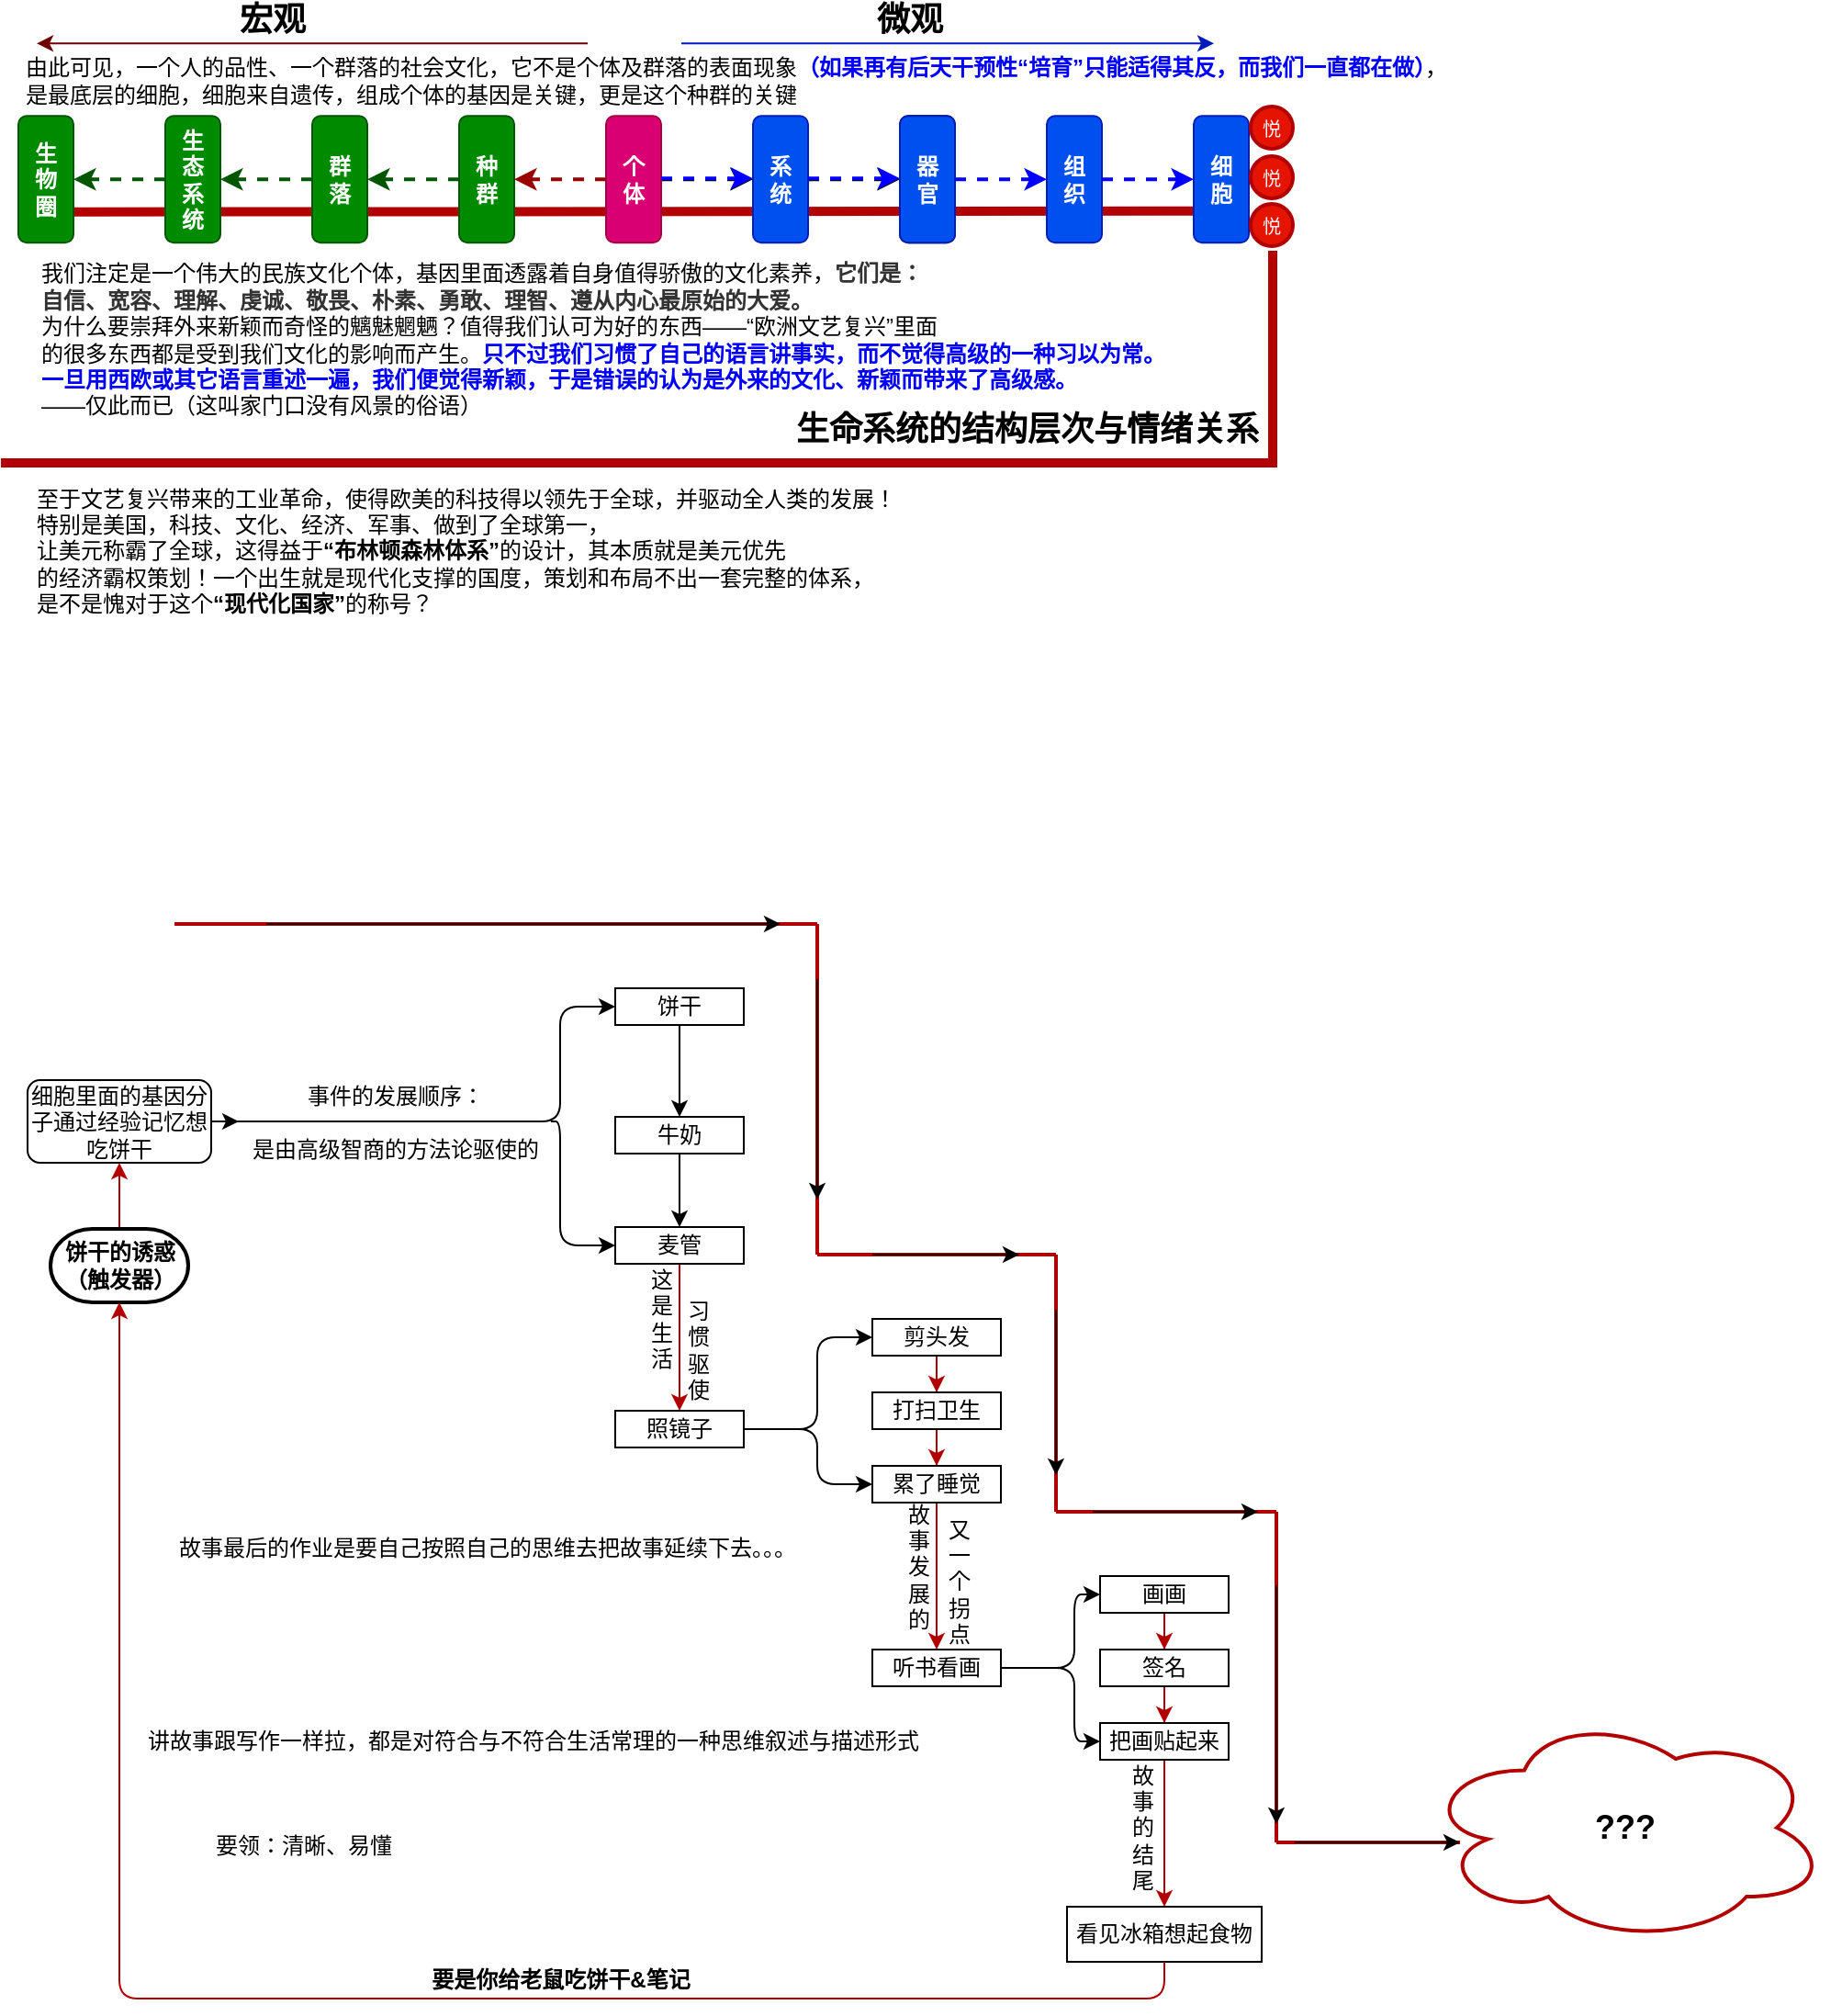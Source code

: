 <mxfile version="21.7.5" type="github">
  <diagram id="CZGxiTV1HHT-Hle2AOIO" name="Page-1">
    <mxGraphModel dx="1434" dy="1919" grid="0" gridSize="10" guides="1" tooltips="1" connect="1" arrows="1" fold="1" page="1" pageScale="1" pageWidth="827" pageHeight="1169" math="0" shadow="0">
      <root>
        <mxCell id="0" />
        <mxCell id="1" parent="0" />
        <mxCell id="zMtAbFJLzHjJMqz4dgE3-95" value="&lt;b&gt;&lt;font style=&quot;font-size: 18px&quot;&gt;???&lt;/font&gt;&lt;/b&gt;" style="ellipse;shape=cloud;whiteSpace=wrap;html=1;strokeColor=#B20000;strokeWidth=2;" parent="1" vertex="1">
          <mxGeometry x="800" y="429.5" width="220" height="125" as="geometry" />
        </mxCell>
        <mxCell id="tRS6Hl0KniXjDHovvrDN-4" value="" style="edgeStyle=orthogonalEdgeStyle;rounded=0;orthogonalLoop=1;jettySize=auto;html=1;" parent="1" source="tRS6Hl0KniXjDHovvrDN-2" target="tRS6Hl0KniXjDHovvrDN-3" edge="1">
          <mxGeometry relative="1" as="geometry" />
        </mxCell>
        <mxCell id="tRS6Hl0KniXjDHovvrDN-2" value="饼干" style="rounded=0;whiteSpace=wrap;html=1;" parent="1" vertex="1">
          <mxGeometry x="360" y="35" width="70" height="20" as="geometry" />
        </mxCell>
        <mxCell id="tRS6Hl0KniXjDHovvrDN-6" value="" style="edgeStyle=orthogonalEdgeStyle;rounded=0;orthogonalLoop=1;jettySize=auto;html=1;" parent="1" source="tRS6Hl0KniXjDHovvrDN-3" target="tRS6Hl0KniXjDHovvrDN-5" edge="1">
          <mxGeometry relative="1" as="geometry" />
        </mxCell>
        <mxCell id="tRS6Hl0KniXjDHovvrDN-3" value="牛奶" style="rounded=0;whiteSpace=wrap;html=1;" parent="1" vertex="1">
          <mxGeometry x="360" y="105" width="70" height="20" as="geometry" />
        </mxCell>
        <mxCell id="zMtAbFJLzHjJMqz4dgE3-47" value="" style="edgeStyle=orthogonalEdgeStyle;rounded=0;orthogonalLoop=1;jettySize=auto;html=1;strokeColor=#B20000;strokeWidth=1;" parent="1" source="tRS6Hl0KniXjDHovvrDN-5" target="zMtAbFJLzHjJMqz4dgE3-46" edge="1">
          <mxGeometry relative="1" as="geometry" />
        </mxCell>
        <mxCell id="tRS6Hl0KniXjDHovvrDN-5" value="麦管" style="rounded=0;whiteSpace=wrap;html=1;" parent="1" vertex="1">
          <mxGeometry x="360" y="165" width="70" height="20" as="geometry" />
        </mxCell>
        <mxCell id="zMtAbFJLzHjJMqz4dgE3-46" value="照镜子" style="rounded=0;whiteSpace=wrap;html=1;" parent="1" vertex="1">
          <mxGeometry x="360" y="265" width="70" height="20" as="geometry" />
        </mxCell>
        <mxCell id="tRS6Hl0KniXjDHovvrDN-10" value="" style="edgeStyle=elbowEdgeStyle;elbow=horizontal;endArrow=classic;html=1;entryX=0;entryY=0.5;entryDx=0;entryDy=0;exitX=1;exitY=0.5;exitDx=0;exitDy=0;" parent="1" source="zMtAbFJLzHjJMqz4dgE3-3" target="tRS6Hl0KniXjDHovvrDN-2" edge="1">
          <mxGeometry width="50" height="50" relative="1" as="geometry">
            <mxPoint x="220" y="115" as="sourcePoint" />
            <mxPoint x="210" y="215" as="targetPoint" />
            <Array as="points">
              <mxPoint x="330" y="85" />
            </Array>
          </mxGeometry>
        </mxCell>
        <mxCell id="tRS6Hl0KniXjDHovvrDN-11" value="" style="edgeStyle=elbowEdgeStyle;elbow=horizontal;endArrow=classic;html=1;entryX=0;entryY=0.5;entryDx=0;entryDy=0;exitX=1;exitY=0.5;exitDx=0;exitDy=0;" parent="1" source="zMtAbFJLzHjJMqz4dgE3-2" target="tRS6Hl0KniXjDHovvrDN-5" edge="1">
          <mxGeometry width="50" height="50" relative="1" as="geometry">
            <mxPoint x="220" y="115" as="sourcePoint" />
            <mxPoint x="370" y="55" as="targetPoint" />
            <Array as="points">
              <mxPoint x="330" y="145" />
            </Array>
          </mxGeometry>
        </mxCell>
        <mxCell id="zMtAbFJLzHjJMqz4dgE3-1" value="&lt;b&gt;要是你给老鼠吃饼干&amp;amp;笔记&lt;/b&gt;" style="text;html=1;align=center;verticalAlign=middle;resizable=0;points=[];autosize=1;" parent="1" vertex="1">
          <mxGeometry x="250" y="565" width="160" height="20" as="geometry" />
        </mxCell>
        <mxCell id="zMtAbFJLzHjJMqz4dgE3-3" value="细胞里面的基因分子通过经验记忆想吃饼干" style="rounded=1;whiteSpace=wrap;html=1;" parent="1" vertex="1">
          <mxGeometry x="40" y="85" width="100" height="45" as="geometry" />
        </mxCell>
        <mxCell id="zMtAbFJLzHjJMqz4dgE3-44" value="" style="edgeStyle=orthogonalEdgeStyle;rounded=0;orthogonalLoop=1;jettySize=auto;html=1;strokeColor=#B20000;strokeWidth=1;entryX=0.5;entryY=1;entryDx=0;entryDy=0;" parent="1" source="zMtAbFJLzHjJMqz4dgE3-4" target="zMtAbFJLzHjJMqz4dgE3-3" edge="1">
          <mxGeometry relative="1" as="geometry">
            <mxPoint x="75" y="85" as="targetPoint" />
          </mxGeometry>
        </mxCell>
        <mxCell id="zMtAbFJLzHjJMqz4dgE3-4" value="&lt;b&gt;饼干的诱惑&lt;br&gt;（触发器）&lt;/b&gt;" style="strokeWidth=2;html=1;shape=mxgraph.flowchart.terminator;whiteSpace=wrap;" parent="1" vertex="1">
          <mxGeometry x="52.5" y="166" width="75" height="40" as="geometry" />
        </mxCell>
        <mxCell id="zMtAbFJLzHjJMqz4dgE3-41" value="" style="group" parent="1" vertex="1" connectable="0">
          <mxGeometry x="35" y="-502" width="806" height="251" as="geometry" />
        </mxCell>
        <mxCell id="zMtAbFJLzHjJMqz4dgE3-36" value="" style="group" parent="zMtAbFJLzHjJMqz4dgE3-41" vertex="1" connectable="0">
          <mxGeometry width="806" height="251" as="geometry" />
        </mxCell>
        <mxCell id="zMtAbFJLzHjJMqz4dgE3-28" value="" style="endArrow=none;html=1;strokeColor=#B20000;strokeWidth=5;entryX=0;entryY=0.75;entryDx=0;entryDy=0;fillColor=#e51400;" parent="zMtAbFJLzHjJMqz4dgE3-36" target="zMtAbFJLzHjJMqz4dgE3-17" edge="1">
          <mxGeometry width="50" height="50" relative="1" as="geometry">
            <mxPoint x="30" y="114.366" as="sourcePoint" />
            <mxPoint x="150" y="111.408" as="targetPoint" />
          </mxGeometry>
        </mxCell>
        <mxCell id="zMtAbFJLzHjJMqz4dgE3-9" value="生&lt;br&gt;物&lt;br&gt;圈" style="rounded=1;whiteSpace=wrap;html=1;fontStyle=1;fillColor=#008a00;strokeColor=#005700;fontColor=#ffffff;" parent="zMtAbFJLzHjJMqz4dgE3-36" vertex="1">
          <mxGeometry y="62.113" width="30" height="69.014" as="geometry" />
        </mxCell>
        <mxCell id="zMtAbFJLzHjJMqz4dgE3-25" value="" style="edgeStyle=orthogonalEdgeStyle;rounded=0;orthogonalLoop=1;jettySize=auto;html=1;dashed=1;strokeWidth=2;strokeColor=#005700;fillColor=#008a00;" parent="zMtAbFJLzHjJMqz4dgE3-36" source="zMtAbFJLzHjJMqz4dgE3-10" target="zMtAbFJLzHjJMqz4dgE3-9" edge="1">
          <mxGeometry relative="1" as="geometry" />
        </mxCell>
        <mxCell id="zMtAbFJLzHjJMqz4dgE3-10" value="生&lt;br&gt;态&lt;br&gt;系&lt;br&gt;统" style="rounded=1;whiteSpace=wrap;html=1;fontStyle=1;fillColor=#008a00;strokeColor=#005700;fontColor=#ffffff;" parent="zMtAbFJLzHjJMqz4dgE3-36" vertex="1">
          <mxGeometry x="80" y="62.113" width="30" height="69.014" as="geometry" />
        </mxCell>
        <mxCell id="zMtAbFJLzHjJMqz4dgE3-24" value="" style="edgeStyle=orthogonalEdgeStyle;rounded=0;orthogonalLoop=1;jettySize=auto;html=1;dashed=1;strokeWidth=2;strokeColor=#005700;fillColor=#008a00;" parent="zMtAbFJLzHjJMqz4dgE3-36" source="zMtAbFJLzHjJMqz4dgE3-11" target="zMtAbFJLzHjJMqz4dgE3-10" edge="1">
          <mxGeometry relative="1" as="geometry" />
        </mxCell>
        <mxCell id="zMtAbFJLzHjJMqz4dgE3-11" value="群&lt;br&gt;落" style="rounded=1;whiteSpace=wrap;html=1;fontStyle=1;fillColor=#008a00;strokeColor=#005700;fontColor=#ffffff;" parent="zMtAbFJLzHjJMqz4dgE3-36" vertex="1">
          <mxGeometry x="160" y="62.113" width="30" height="69.014" as="geometry" />
        </mxCell>
        <mxCell id="zMtAbFJLzHjJMqz4dgE3-12" value="器&lt;br&gt;官" style="rounded=1;whiteSpace=wrap;html=1;fontStyle=1" parent="zMtAbFJLzHjJMqz4dgE3-36" vertex="1">
          <mxGeometry x="480" y="62.113" width="30" height="69.014" as="geometry" />
        </mxCell>
        <mxCell id="zMtAbFJLzHjJMqz4dgE3-19" value="" style="edgeStyle=orthogonalEdgeStyle;rounded=0;orthogonalLoop=1;jettySize=auto;html=1;strokeWidth=2;dashed=1;" parent="zMtAbFJLzHjJMqz4dgE3-36" source="zMtAbFJLzHjJMqz4dgE3-13" target="zMtAbFJLzHjJMqz4dgE3-12" edge="1">
          <mxGeometry relative="1" as="geometry" />
        </mxCell>
        <mxCell id="zMtAbFJLzHjJMqz4dgE3-13" value="系&lt;br&gt;统" style="rounded=1;whiteSpace=wrap;html=1;fontStyle=1;fillColor=#0050ef;strokeColor=#001DBC;fontColor=#ffffff;" parent="zMtAbFJLzHjJMqz4dgE3-36" vertex="1">
          <mxGeometry x="400" y="62.113" width="30" height="69.014" as="geometry" />
        </mxCell>
        <mxCell id="zMtAbFJLzHjJMqz4dgE3-18" value="" style="edgeStyle=orthogonalEdgeStyle;rounded=0;orthogonalLoop=1;jettySize=auto;html=1;strokeWidth=2;dashed=1;" parent="zMtAbFJLzHjJMqz4dgE3-36" source="zMtAbFJLzHjJMqz4dgE3-14" target="zMtAbFJLzHjJMqz4dgE3-13" edge="1">
          <mxGeometry relative="1" as="geometry" />
        </mxCell>
        <mxCell id="zMtAbFJLzHjJMqz4dgE3-14" value="个&lt;br&gt;体" style="rounded=1;whiteSpace=wrap;html=1;fontStyle=1;fillColor=#d80073;strokeColor=#A50040;fontColor=#ffffff;" parent="zMtAbFJLzHjJMqz4dgE3-36" vertex="1">
          <mxGeometry x="320" y="62.113" width="30" height="69.014" as="geometry" />
        </mxCell>
        <mxCell id="zMtAbFJLzHjJMqz4dgE3-23" value="" style="edgeStyle=orthogonalEdgeStyle;rounded=0;orthogonalLoop=1;jettySize=auto;html=1;dashed=1;strokeWidth=2;strokeColor=#005700;fillColor=#008a00;" parent="zMtAbFJLzHjJMqz4dgE3-36" source="zMtAbFJLzHjJMqz4dgE3-15" target="zMtAbFJLzHjJMqz4dgE3-11" edge="1">
          <mxGeometry relative="1" as="geometry" />
        </mxCell>
        <mxCell id="zMtAbFJLzHjJMqz4dgE3-15" value="种&lt;br&gt;群" style="rounded=1;whiteSpace=wrap;html=1;fontStyle=1;fillColor=#008a00;strokeColor=#005700;fontColor=#ffffff;" parent="zMtAbFJLzHjJMqz4dgE3-36" vertex="1">
          <mxGeometry x="240" y="62.113" width="30" height="69.014" as="geometry" />
        </mxCell>
        <mxCell id="zMtAbFJLzHjJMqz4dgE3-22" value="" style="edgeStyle=orthogonalEdgeStyle;rounded=0;orthogonalLoop=1;jettySize=auto;html=1;dashed=1;strokeWidth=2;strokeColor=#990000;" parent="zMtAbFJLzHjJMqz4dgE3-36" source="zMtAbFJLzHjJMqz4dgE3-14" target="zMtAbFJLzHjJMqz4dgE3-15" edge="1">
          <mxGeometry relative="1" as="geometry" />
        </mxCell>
        <mxCell id="zMtAbFJLzHjJMqz4dgE3-16" value="组&lt;br&gt;织" style="rounded=1;whiteSpace=wrap;html=1;fontStyle=1;fillColor=#0050ef;strokeColor=#001DBC;fontColor=#ffffff;" parent="zMtAbFJLzHjJMqz4dgE3-36" vertex="1">
          <mxGeometry x="560" y="62.113" width="30" height="69.014" as="geometry" />
        </mxCell>
        <mxCell id="zMtAbFJLzHjJMqz4dgE3-20" value="" style="edgeStyle=orthogonalEdgeStyle;rounded=0;orthogonalLoop=1;jettySize=auto;html=1;strokeWidth=2;dashed=1;strokeColor=#0000FF;" parent="zMtAbFJLzHjJMqz4dgE3-36" source="zMtAbFJLzHjJMqz4dgE3-12" target="zMtAbFJLzHjJMqz4dgE3-16" edge="1">
          <mxGeometry relative="1" as="geometry" />
        </mxCell>
        <mxCell id="zMtAbFJLzHjJMqz4dgE3-17" value="细&lt;br&gt;胞" style="rounded=1;whiteSpace=wrap;html=1;fontStyle=1;fillColor=#0050ef;strokeColor=#001DBC;fontColor=#ffffff;" parent="zMtAbFJLzHjJMqz4dgE3-36" vertex="1">
          <mxGeometry x="640" y="62.113" width="30" height="69.014" as="geometry" />
        </mxCell>
        <mxCell id="zMtAbFJLzHjJMqz4dgE3-21" value="" style="edgeStyle=orthogonalEdgeStyle;rounded=0;orthogonalLoop=1;jettySize=auto;html=1;strokeWidth=2;dashed=1;strokeColor=#0000FF;" parent="zMtAbFJLzHjJMqz4dgE3-36" source="zMtAbFJLzHjJMqz4dgE3-16" target="zMtAbFJLzHjJMqz4dgE3-17" edge="1">
          <mxGeometry relative="1" as="geometry" />
        </mxCell>
        <mxCell id="zMtAbFJLzHjJMqz4dgE3-26" value="" style="edgeStyle=orthogonalEdgeStyle;rounded=0;orthogonalLoop=1;jettySize=auto;html=1;strokeWidth=2;dashed=1;strokeColor=#0000FF;" parent="zMtAbFJLzHjJMqz4dgE3-36" edge="1">
          <mxGeometry relative="1" as="geometry">
            <mxPoint x="430" y="96.127" as="sourcePoint" />
            <mxPoint x="480" y="96.127" as="targetPoint" />
          </mxGeometry>
        </mxCell>
        <mxCell id="zMtAbFJLzHjJMqz4dgE3-27" value="" style="edgeStyle=orthogonalEdgeStyle;rounded=0;orthogonalLoop=1;jettySize=auto;html=1;strokeWidth=2;dashed=1;strokeColor=#0000FF;" parent="zMtAbFJLzHjJMqz4dgE3-36" edge="1">
          <mxGeometry relative="1" as="geometry">
            <mxPoint x="350" y="96.127" as="sourcePoint" />
            <mxPoint x="400" y="96.127" as="targetPoint" />
          </mxGeometry>
        </mxCell>
        <mxCell id="zMtAbFJLzHjJMqz4dgE3-29" value="器&lt;br&gt;官" style="rounded=1;whiteSpace=wrap;html=1;fontStyle=1;fillColor=#0050ef;strokeColor=#001DBC;fontColor=#ffffff;" parent="zMtAbFJLzHjJMqz4dgE3-36" vertex="1">
          <mxGeometry x="480" y="62.113" width="30" height="69.014" as="geometry" />
        </mxCell>
        <mxCell id="zMtAbFJLzHjJMqz4dgE3-30" value="" style="endArrow=classic;html=1;strokeColor=#001DBC;strokeWidth=1;fillColor=#0050ef;" parent="zMtAbFJLzHjJMqz4dgE3-36" edge="1">
          <mxGeometry width="50" height="50" relative="1" as="geometry">
            <mxPoint x="361" y="22.676" as="sourcePoint" />
            <mxPoint x="651" y="22.676" as="targetPoint" />
          </mxGeometry>
        </mxCell>
        <mxCell id="zMtAbFJLzHjJMqz4dgE3-31" value="" style="endArrow=classic;html=1;strokeColor=#6F0000;strokeWidth=1;fillColor=#a20025;" parent="zMtAbFJLzHjJMqz4dgE3-36" edge="1">
          <mxGeometry width="50" height="50" relative="1" as="geometry">
            <mxPoint x="310" y="22.676" as="sourcePoint" />
            <mxPoint x="10" y="22.676" as="targetPoint" />
          </mxGeometry>
        </mxCell>
        <mxCell id="zMtAbFJLzHjJMqz4dgE3-32" value="&lt;b&gt;&lt;font style=&quot;font-size: 18px&quot;&gt;宏观&lt;/font&gt;&lt;/b&gt;" style="text;html=1;align=center;verticalAlign=middle;resizable=0;points=[];autosize=1;" parent="zMtAbFJLzHjJMqz4dgE3-36" vertex="1">
          <mxGeometry x="113" width="50" height="20" as="geometry" />
        </mxCell>
        <mxCell id="zMtAbFJLzHjJMqz4dgE3-33" value="&lt;b&gt;&lt;font style=&quot;font-size: 18px&quot;&gt;微观&lt;/font&gt;&lt;/b&gt;" style="text;html=1;align=center;verticalAlign=middle;resizable=0;points=[];autosize=1;" parent="zMtAbFJLzHjJMqz4dgE3-36" vertex="1">
          <mxGeometry x="460" width="50" height="20" as="geometry" />
        </mxCell>
        <mxCell id="zMtAbFJLzHjJMqz4dgE3-34" value="" style="shape=partialRectangle;whiteSpace=wrap;html=1;top=0;left=0;fillColor=none;strokeColor=#B20000;strokeWidth=5;" parent="zMtAbFJLzHjJMqz4dgE3-36" vertex="1">
          <mxGeometry x="-7" y="138.03" width="690" height="112.97" as="geometry" />
        </mxCell>
        <mxCell id="zMtAbFJLzHjJMqz4dgE3-35" value="&lt;b&gt;&lt;font style=&quot;font-size: 18px&quot;&gt;生命系统的结构层次与情绪关系&lt;/font&gt;&lt;/b&gt;" style="text;html=1;align=center;verticalAlign=middle;resizable=0;points=[];autosize=1;" parent="zMtAbFJLzHjJMqz4dgE3-36" vertex="1">
          <mxGeometry x="414" y="223.0" width="270" height="20" as="geometry" />
        </mxCell>
        <mxCell id="aU6ZqE62vAwaajKzGN5h-1" value="&lt;div style=&quot;text-align: left;&quot;&gt;&lt;span style=&quot;background-color: initial;&quot;&gt;我们注定是一个伟大的民族文化个体，基因里面透露着自身值得骄傲的文化素养，&lt;b&gt;&lt;font color=&quot;#333333&quot;&gt;它们是：&lt;/font&gt;&lt;/b&gt;&lt;/span&gt;&lt;/div&gt;&lt;div style=&quot;text-align: left;&quot;&gt;&lt;span style=&quot;background-color: initial;&quot;&gt;&lt;b&gt;&lt;font color=&quot;#333333&quot;&gt;自信、宽容、理解、虔诚、敬畏、朴素、勇敢、理智、遵从内心最原始的大爱。&lt;/font&gt;&lt;/b&gt;&lt;/span&gt;&lt;/div&gt;&lt;div style=&quot;text-align: left;&quot;&gt;为什么要崇拜外来新颖而奇怪的魑魅魍魉&lt;span style=&quot;background-color: initial;&quot;&gt;？值得我们认可为好的东西——“欧洲文艺复兴”里面&lt;/span&gt;&lt;/div&gt;&lt;div style=&quot;text-align: left;&quot;&gt;&lt;span style=&quot;background-color: initial;&quot;&gt;的很多东西都是受到我们文化的影响而产生。&lt;b&gt;&lt;font color=&quot;#0000ff&quot;&gt;只不过&lt;/font&gt;&lt;/b&gt;&lt;/span&gt;&lt;span style=&quot;background-color: initial;&quot;&gt;&lt;b&gt;&lt;font color=&quot;#0000ff&quot;&gt;我们习惯了自己的语言讲事实，而不觉得高级的一种习以为常。&lt;/font&gt;&lt;/b&gt;&lt;/span&gt;&lt;/div&gt;&lt;div style=&quot;text-align: left;&quot;&gt;&lt;span style=&quot;background-color: initial;&quot;&gt;&lt;b&gt;&lt;font color=&quot;#0000ff&quot;&gt;一旦用西欧或其它语言重述一遍，我们便觉得新颖，于是错误的认为是外来的文化、新颖而带来了高级感。&lt;/font&gt;&lt;/b&gt;&lt;/span&gt;&lt;/div&gt;&lt;div style=&quot;text-align: left;&quot;&gt;&lt;span style=&quot;background-color: initial;&quot;&gt;——仅此而已（这叫家门口没有风景的俗语）&lt;/span&gt;&lt;/div&gt;" style="text;html=1;align=center;verticalAlign=middle;resizable=0;points=[];autosize=1;strokeColor=none;fillColor=none;" vertex="1" parent="zMtAbFJLzHjJMqz4dgE3-36">
          <mxGeometry x="3" y="135" width="630" height="98" as="geometry" />
        </mxCell>
        <mxCell id="zMtAbFJLzHjJMqz4dgE3-40" value="由此可见，一个人的品性、一个群落的社会文化，它不是个体及群落的表面现象&lt;b&gt;&lt;font color=&quot;#0000ff&quot;&gt;（如果再有后天干预性“培育”只能适得其反，而我们一直都在做）&lt;/font&gt;&lt;/b&gt;，&lt;br&gt;是最底层的细胞，细胞来自遗传，组成个体的基因是关键，更是这个种群的关键" style="text;html=1;align=left;verticalAlign=middle;resizable=0;points=[];autosize=1;" parent="zMtAbFJLzHjJMqz4dgE3-36" vertex="1">
          <mxGeometry x="2" y="22.997" width="798" height="41" as="geometry" />
        </mxCell>
        <mxCell id="zMtAbFJLzHjJMqz4dgE3-37" value="&lt;span style=&quot;font-size: 10px&quot;&gt;悦&lt;/span&gt;" style="ellipse;whiteSpace=wrap;html=1;aspect=fixed;strokeColor=#B20000;strokeWidth=2;fillColor=#e51400;fontColor=#ffffff;" parent="zMtAbFJLzHjJMqz4dgE3-41" vertex="1">
          <mxGeometry x="671" y="57" width="23" height="23" as="geometry" />
        </mxCell>
        <mxCell id="zMtAbFJLzHjJMqz4dgE3-38" value="&lt;span style=&quot;font-size: 10px&quot;&gt;悦&lt;/span&gt;" style="ellipse;whiteSpace=wrap;html=1;aspect=fixed;strokeColor=#B20000;strokeWidth=2;fillColor=#e51400;fontColor=#ffffff;" parent="zMtAbFJLzHjJMqz4dgE3-41" vertex="1">
          <mxGeometry x="671" y="84" width="23" height="23" as="geometry" />
        </mxCell>
        <mxCell id="zMtAbFJLzHjJMqz4dgE3-39" value="&lt;span style=&quot;font-size: 10px&quot;&gt;悦&lt;/span&gt;" style="ellipse;whiteSpace=wrap;html=1;aspect=fixed;strokeColor=#B20000;strokeWidth=2;fillColor=#e51400;fontColor=#ffffff;" parent="zMtAbFJLzHjJMqz4dgE3-41" vertex="1">
          <mxGeometry x="671" y="110" width="23" height="23" as="geometry" />
        </mxCell>
        <mxCell id="zMtAbFJLzHjJMqz4dgE3-2" value="事件的发展顺序：&lt;br&gt;&lt;br&gt;是由高级智商的方法论驱使的" style="text;html=1;align=center;verticalAlign=middle;resizable=0;points=[];autosize=1;" parent="1" vertex="1">
          <mxGeometry x="155" y="82.5" width="170" height="50" as="geometry" />
        </mxCell>
        <mxCell id="zMtAbFJLzHjJMqz4dgE3-45" value="" style="edgeStyle=elbowEdgeStyle;elbow=horizontal;endArrow=classic;html=1;entryX=0;entryY=0.5;entryDx=0;entryDy=0;exitX=1;exitY=0.5;exitDx=0;exitDy=0;" parent="1" source="zMtAbFJLzHjJMqz4dgE3-3" target="zMtAbFJLzHjJMqz4dgE3-2" edge="1">
          <mxGeometry width="50" height="50" relative="1" as="geometry">
            <mxPoint x="140" y="107.5" as="sourcePoint" />
            <mxPoint x="360" y="175" as="targetPoint" />
            <Array as="points" />
          </mxGeometry>
        </mxCell>
        <mxCell id="zMtAbFJLzHjJMqz4dgE3-48" value="这&lt;br&gt;是&lt;br&gt;生&lt;br&gt;活" style="text;html=1;align=center;verticalAlign=middle;resizable=0;points=[];autosize=1;" parent="1" vertex="1">
          <mxGeometry x="370" y="185" width="30" height="60" as="geometry" />
        </mxCell>
        <mxCell id="zMtAbFJLzHjJMqz4dgE3-50" value="&lt;br&gt;习&lt;br&gt;惯&lt;br&gt;驱&lt;br&gt;使" style="text;html=1;align=center;verticalAlign=middle;resizable=0;points=[];autosize=1;" parent="1" vertex="1">
          <mxGeometry x="390" y="185" width="30" height="80" as="geometry" />
        </mxCell>
        <mxCell id="zMtAbFJLzHjJMqz4dgE3-56" value="" style="edgeStyle=orthogonalEdgeStyle;rounded=0;orthogonalLoop=1;jettySize=auto;html=1;strokeColor=#B20000;strokeWidth=1;entryX=0.5;entryY=0;entryDx=0;entryDy=0;" parent="1" source="zMtAbFJLzHjJMqz4dgE3-51" target="zMtAbFJLzHjJMqz4dgE3-52" edge="1">
          <mxGeometry relative="1" as="geometry" />
        </mxCell>
        <mxCell id="zMtAbFJLzHjJMqz4dgE3-51" value="剪头发" style="rounded=0;whiteSpace=wrap;html=1;" parent="1" vertex="1">
          <mxGeometry x="500" y="215" width="70" height="20" as="geometry" />
        </mxCell>
        <mxCell id="zMtAbFJLzHjJMqz4dgE3-58" value="" style="edgeStyle=orthogonalEdgeStyle;rounded=0;orthogonalLoop=1;jettySize=auto;html=1;strokeColor=#B20000;strokeWidth=1;entryX=0.5;entryY=0;entryDx=0;entryDy=0;" parent="1" source="zMtAbFJLzHjJMqz4dgE3-52" target="zMtAbFJLzHjJMqz4dgE3-53" edge="1">
          <mxGeometry relative="1" as="geometry">
            <mxPoint x="535" y="355" as="targetPoint" />
          </mxGeometry>
        </mxCell>
        <mxCell id="zMtAbFJLzHjJMqz4dgE3-52" value="打扫卫生" style="rounded=0;whiteSpace=wrap;html=1;" parent="1" vertex="1">
          <mxGeometry x="500" y="255" width="70" height="20" as="geometry" />
        </mxCell>
        <mxCell id="zMtAbFJLzHjJMqz4dgE3-60" value="" style="edgeStyle=orthogonalEdgeStyle;rounded=0;orthogonalLoop=1;jettySize=auto;html=1;strokeColor=#B20000;strokeWidth=1;" parent="1" source="zMtAbFJLzHjJMqz4dgE3-53" target="zMtAbFJLzHjJMqz4dgE3-59" edge="1">
          <mxGeometry relative="1" as="geometry" />
        </mxCell>
        <mxCell id="zMtAbFJLzHjJMqz4dgE3-53" value="累了睡觉" style="rounded=0;whiteSpace=wrap;html=1;" parent="1" vertex="1">
          <mxGeometry x="500" y="295" width="70" height="20" as="geometry" />
        </mxCell>
        <mxCell id="zMtAbFJLzHjJMqz4dgE3-59" value="听书看画" style="rounded=0;whiteSpace=wrap;html=1;" parent="1" vertex="1">
          <mxGeometry x="500" y="395" width="70" height="20" as="geometry" />
        </mxCell>
        <mxCell id="zMtAbFJLzHjJMqz4dgE3-54" value="" style="edgeStyle=elbowEdgeStyle;elbow=horizontal;endArrow=classic;html=1;entryX=0;entryY=0.5;entryDx=0;entryDy=0;exitX=1;exitY=0.5;exitDx=0;exitDy=0;" parent="1" source="zMtAbFJLzHjJMqz4dgE3-46" target="zMtAbFJLzHjJMqz4dgE3-51" edge="1">
          <mxGeometry width="50" height="50" relative="1" as="geometry">
            <mxPoint x="150" y="117.5" as="sourcePoint" />
            <mxPoint x="370" y="55" as="targetPoint" />
            <Array as="points">
              <mxPoint x="470" y="255" />
            </Array>
          </mxGeometry>
        </mxCell>
        <mxCell id="zMtAbFJLzHjJMqz4dgE3-55" value="" style="edgeStyle=elbowEdgeStyle;elbow=horizontal;endArrow=classic;html=1;entryX=0;entryY=0.5;entryDx=0;entryDy=0;exitX=1;exitY=0.5;exitDx=0;exitDy=0;" parent="1" source="zMtAbFJLzHjJMqz4dgE3-46" target="zMtAbFJLzHjJMqz4dgE3-53" edge="1">
          <mxGeometry width="50" height="50" relative="1" as="geometry">
            <mxPoint x="440" y="290" as="sourcePoint" />
            <mxPoint x="510" y="235" as="targetPoint" />
            <Array as="points">
              <mxPoint x="470" y="285" />
            </Array>
          </mxGeometry>
        </mxCell>
        <mxCell id="zMtAbFJLzHjJMqz4dgE3-61" value="故&lt;br&gt;事&lt;br&gt;发&lt;br&gt;展&lt;br&gt;的" style="text;html=1;align=center;verticalAlign=middle;resizable=0;points=[];autosize=1;" parent="1" vertex="1">
          <mxGeometry x="510" y="310" width="30" height="80" as="geometry" />
        </mxCell>
        <mxCell id="zMtAbFJLzHjJMqz4dgE3-62" value="又&lt;br&gt;一&lt;br&gt;个&lt;br&gt;拐&lt;br&gt;点" style="text;html=1;align=center;verticalAlign=middle;resizable=0;points=[];autosize=1;" parent="1" vertex="1">
          <mxGeometry x="532" y="318" width="30" height="80" as="geometry" />
        </mxCell>
        <mxCell id="zMtAbFJLzHjJMqz4dgE3-63" value="" style="edgeStyle=orthogonalEdgeStyle;rounded=0;orthogonalLoop=1;jettySize=auto;html=1;strokeColor=#B20000;strokeWidth=1;entryX=0.5;entryY=0;entryDx=0;entryDy=0;" parent="1" source="zMtAbFJLzHjJMqz4dgE3-64" target="zMtAbFJLzHjJMqz4dgE3-66" edge="1">
          <mxGeometry relative="1" as="geometry" />
        </mxCell>
        <mxCell id="zMtAbFJLzHjJMqz4dgE3-64" value="画画" style="rounded=0;whiteSpace=wrap;html=1;" parent="1" vertex="1">
          <mxGeometry x="624" y="355" width="70" height="20" as="geometry" />
        </mxCell>
        <mxCell id="zMtAbFJLzHjJMqz4dgE3-65" value="" style="edgeStyle=orthogonalEdgeStyle;rounded=0;orthogonalLoop=1;jettySize=auto;html=1;strokeColor=#B20000;strokeWidth=1;entryX=0.5;entryY=0;entryDx=0;entryDy=0;" parent="1" source="zMtAbFJLzHjJMqz4dgE3-66" target="zMtAbFJLzHjJMqz4dgE3-67" edge="1">
          <mxGeometry relative="1" as="geometry">
            <mxPoint x="659" y="495" as="targetPoint" />
          </mxGeometry>
        </mxCell>
        <mxCell id="zMtAbFJLzHjJMqz4dgE3-66" value="签名" style="rounded=0;whiteSpace=wrap;html=1;" parent="1" vertex="1">
          <mxGeometry x="624" y="395" width="70" height="20" as="geometry" />
        </mxCell>
        <mxCell id="zMtAbFJLzHjJMqz4dgE3-71" value="" style="edgeStyle=orthogonalEdgeStyle;rounded=0;orthogonalLoop=1;jettySize=auto;html=1;strokeColor=#B20000;strokeWidth=1;" parent="1" source="zMtAbFJLzHjJMqz4dgE3-67" target="zMtAbFJLzHjJMqz4dgE3-70" edge="1">
          <mxGeometry relative="1" as="geometry" />
        </mxCell>
        <mxCell id="zMtAbFJLzHjJMqz4dgE3-67" value="把画贴起来" style="rounded=0;whiteSpace=wrap;html=1;" parent="1" vertex="1">
          <mxGeometry x="624" y="435" width="70" height="20" as="geometry" />
        </mxCell>
        <mxCell id="zMtAbFJLzHjJMqz4dgE3-70" value="看见冰箱想起食物" style="rounded=0;whiteSpace=wrap;html=1;" parent="1" vertex="1">
          <mxGeometry x="606" y="535" width="106" height="30" as="geometry" />
        </mxCell>
        <mxCell id="zMtAbFJLzHjJMqz4dgE3-68" value="" style="edgeStyle=elbowEdgeStyle;elbow=horizontal;endArrow=classic;html=1;entryX=0;entryY=0.5;entryDx=0;entryDy=0;exitX=1;exitY=0.5;exitDx=0;exitDy=0;" parent="1" source="zMtAbFJLzHjJMqz4dgE3-59" target="zMtAbFJLzHjJMqz4dgE3-64" edge="1">
          <mxGeometry width="50" height="50" relative="1" as="geometry">
            <mxPoint x="440" y="285" as="sourcePoint" />
            <mxPoint x="510" y="235" as="targetPoint" />
            <Array as="points">
              <mxPoint x="610" y="375" />
              <mxPoint x="590" y="395" />
            </Array>
          </mxGeometry>
        </mxCell>
        <mxCell id="zMtAbFJLzHjJMqz4dgE3-69" value="" style="edgeStyle=elbowEdgeStyle;elbow=horizontal;endArrow=classic;html=1;entryX=0;entryY=0.5;entryDx=0;entryDy=0;exitX=1;exitY=0.5;exitDx=0;exitDy=0;" parent="1" source="zMtAbFJLzHjJMqz4dgE3-59" target="zMtAbFJLzHjJMqz4dgE3-67" edge="1">
          <mxGeometry width="50" height="50" relative="1" as="geometry">
            <mxPoint x="580" y="415" as="sourcePoint" />
            <mxPoint x="630" y="375" as="targetPoint" />
            <Array as="points">
              <mxPoint x="610" y="415" />
              <mxPoint x="590" y="425" />
              <mxPoint x="600" y="405" />
            </Array>
          </mxGeometry>
        </mxCell>
        <mxCell id="zMtAbFJLzHjJMqz4dgE3-72" value="故&lt;br&gt;事&lt;br&gt;的&lt;br&gt;结&lt;br&gt;尾" style="text;html=1;align=center;verticalAlign=middle;resizable=0;points=[];autosize=1;" parent="1" vertex="1">
          <mxGeometry x="632" y="452" width="30" height="80" as="geometry" />
        </mxCell>
        <mxCell id="zMtAbFJLzHjJMqz4dgE3-73" value="" style="edgeStyle=elbowEdgeStyle;elbow=vertical;endArrow=classic;html=1;strokeColor=#B20000;strokeWidth=1;exitX=0.5;exitY=1;exitDx=0;exitDy=0;entryX=0.5;entryY=1;entryDx=0;entryDy=0;entryPerimeter=0;" parent="1" source="zMtAbFJLzHjJMqz4dgE3-70" target="zMtAbFJLzHjJMqz4dgE3-4" edge="1">
          <mxGeometry width="50" height="50" relative="1" as="geometry">
            <mxPoint x="240" y="585" as="sourcePoint" />
            <mxPoint x="290" y="535" as="targetPoint" />
            <Array as="points">
              <mxPoint x="440" y="585" />
              <mxPoint x="420" y="595" />
              <mxPoint x="410" y="595" />
            </Array>
          </mxGeometry>
        </mxCell>
        <mxCell id="zMtAbFJLzHjJMqz4dgE3-79" value="" style="endArrow=none;html=1;strokeColor=#B20000;strokeWidth=1;" parent="1" edge="1">
          <mxGeometry width="50" height="50" relative="1" as="geometry">
            <mxPoint x="120" as="sourcePoint" />
            <mxPoint x="470" as="targetPoint" />
          </mxGeometry>
        </mxCell>
        <mxCell id="zMtAbFJLzHjJMqz4dgE3-80" value="" style="endArrow=none;html=1;strokeColor=#B20000;strokeWidth=2;" parent="1" edge="1">
          <mxGeometry width="50" height="50" relative="1" as="geometry">
            <mxPoint x="470" as="sourcePoint" />
            <mxPoint x="470" y="180" as="targetPoint" />
          </mxGeometry>
        </mxCell>
        <mxCell id="zMtAbFJLzHjJMqz4dgE3-81" value="" style="endArrow=none;html=1;strokeColor=#B20000;strokeWidth=2;" parent="1" edge="1">
          <mxGeometry width="50" height="50" relative="1" as="geometry">
            <mxPoint x="120" as="sourcePoint" />
            <mxPoint x="470" as="targetPoint" />
          </mxGeometry>
        </mxCell>
        <mxCell id="zMtAbFJLzHjJMqz4dgE3-82" value="" style="endArrow=none;html=1;strokeColor=#B20000;strokeWidth=2;" parent="1" edge="1">
          <mxGeometry width="50" height="50" relative="1" as="geometry">
            <mxPoint x="600" y="180" as="sourcePoint" />
            <mxPoint x="470" y="180" as="targetPoint" />
          </mxGeometry>
        </mxCell>
        <mxCell id="zMtAbFJLzHjJMqz4dgE3-83" value="" style="endArrow=none;html=1;strokeColor=#B20000;strokeWidth=2;" parent="1" edge="1">
          <mxGeometry width="50" height="50" relative="1" as="geometry">
            <mxPoint x="600" y="180" as="sourcePoint" />
            <mxPoint x="600" y="320" as="targetPoint" />
          </mxGeometry>
        </mxCell>
        <mxCell id="zMtAbFJLzHjJMqz4dgE3-84" value="" style="endArrow=none;html=1;strokeColor=#B20000;strokeWidth=2;" parent="1" edge="1">
          <mxGeometry width="50" height="50" relative="1" as="geometry">
            <mxPoint x="720" y="320" as="sourcePoint" />
            <mxPoint x="600" y="320" as="targetPoint" />
          </mxGeometry>
        </mxCell>
        <mxCell id="zMtAbFJLzHjJMqz4dgE3-85" value="" style="endArrow=none;html=1;strokeColor=#B20000;strokeWidth=2;" parent="1" edge="1">
          <mxGeometry width="50" height="50" relative="1" as="geometry">
            <mxPoint x="720" y="500" as="sourcePoint" />
            <mxPoint x="720" y="320" as="targetPoint" />
          </mxGeometry>
        </mxCell>
        <mxCell id="zMtAbFJLzHjJMqz4dgE3-86" value="" style="endArrow=none;html=1;strokeColor=#B20000;strokeWidth=2;" parent="1" edge="1">
          <mxGeometry width="50" height="50" relative="1" as="geometry">
            <mxPoint x="820" y="500" as="sourcePoint" />
            <mxPoint x="720" y="500" as="targetPoint" />
          </mxGeometry>
        </mxCell>
        <mxCell id="zMtAbFJLzHjJMqz4dgE3-87" value="" style="endArrow=classic;html=1;strokeColor=#000;strokeWidth=1;" parent="1" edge="1">
          <mxGeometry width="50" height="50" relative="1" as="geometry">
            <mxPoint x="170" as="sourcePoint" />
            <mxPoint x="450" as="targetPoint" />
          </mxGeometry>
        </mxCell>
        <mxCell id="zMtAbFJLzHjJMqz4dgE3-88" value="" style="endArrow=classic;html=1;strokeColor=#000;strokeWidth=1;" parent="1" edge="1">
          <mxGeometry width="50" height="50" relative="1" as="geometry">
            <mxPoint x="470" y="30" as="sourcePoint" />
            <mxPoint x="470" y="150" as="targetPoint" />
          </mxGeometry>
        </mxCell>
        <mxCell id="zMtAbFJLzHjJMqz4dgE3-89" value="" style="endArrow=classic;html=1;strokeColor=#000;strokeWidth=1;" parent="1" edge="1">
          <mxGeometry width="50" height="50" relative="1" as="geometry">
            <mxPoint x="500" y="180" as="sourcePoint" />
            <mxPoint x="580" y="180" as="targetPoint" />
          </mxGeometry>
        </mxCell>
        <mxCell id="zMtAbFJLzHjJMqz4dgE3-90" value="" style="endArrow=classic;html=1;strokeColor=#000;strokeWidth=1;" parent="1" edge="1">
          <mxGeometry width="50" height="50" relative="1" as="geometry">
            <mxPoint x="600" y="210" as="sourcePoint" />
            <mxPoint x="600" y="300" as="targetPoint" />
          </mxGeometry>
        </mxCell>
        <mxCell id="zMtAbFJLzHjJMqz4dgE3-91" value="" style="endArrow=classic;html=1;strokeColor=#000;strokeWidth=1;" parent="1" edge="1">
          <mxGeometry width="50" height="50" relative="1" as="geometry">
            <mxPoint x="620" y="320" as="sourcePoint" />
            <mxPoint x="710" y="320" as="targetPoint" />
          </mxGeometry>
        </mxCell>
        <mxCell id="zMtAbFJLzHjJMqz4dgE3-92" value="" style="endArrow=classic;html=1;strokeColor=#000;strokeWidth=1;" parent="1" edge="1">
          <mxGeometry width="50" height="50" relative="1" as="geometry">
            <mxPoint x="720" y="360" as="sourcePoint" />
            <mxPoint x="720" y="490" as="targetPoint" />
          </mxGeometry>
        </mxCell>
        <mxCell id="zMtAbFJLzHjJMqz4dgE3-93" value="" style="endArrow=classic;html=1;strokeColor=#000;strokeWidth=1;" parent="1" edge="1">
          <mxGeometry width="50" height="50" relative="1" as="geometry">
            <mxPoint x="730" y="500" as="sourcePoint" />
            <mxPoint x="820" y="500" as="targetPoint" />
          </mxGeometry>
        </mxCell>
        <mxCell id="zMtAbFJLzHjJMqz4dgE3-96" value="故事最后的作业是要自己按照自己的思维去把故事延续下去。。。" style="text;html=1;align=center;verticalAlign=middle;resizable=0;points=[];autosize=1;" parent="1" vertex="1">
          <mxGeometry x="110" y="330" width="360" height="20" as="geometry" />
        </mxCell>
        <mxCell id="zMtAbFJLzHjJMqz4dgE3-97" value="讲故事跟写作一样拉，都是对符合与不符合生活常理的一种思维叙述与描述形式&lt;br&gt;" style="text;html=1;align=center;verticalAlign=middle;resizable=0;points=[];autosize=1;" parent="1" vertex="1">
          <mxGeometry x="95" y="435" width="440" height="20" as="geometry" />
        </mxCell>
        <mxCell id="zMtAbFJLzHjJMqz4dgE3-98" value="要领：清晰、易懂" style="text;html=1;align=center;verticalAlign=middle;resizable=0;points=[];autosize=1;" parent="1" vertex="1">
          <mxGeometry x="135" y="492" width="110" height="20" as="geometry" />
        </mxCell>
        <mxCell id="aU6ZqE62vAwaajKzGN5h-2" value="至于文艺复兴带来的工业革命，使得欧美的科技得以领先于全球，并驱动全人类的发展！&lt;br&gt;特别是美国，科技、文化、经济、军事、做到了全球第一，&lt;br&gt;让美元称霸了全球，这得益于&lt;b&gt;“布林顿森林体系”&lt;/b&gt;的设计，其本质就是美元优先&lt;br&gt;的经济霸权策划！一个出生就是现代化支撑的国度，策划和布局不出一套完整的体系，&lt;br&gt;是不是愧对于这个&lt;b&gt;“现代化国家”&lt;/b&gt;的称号？" style="text;html=1;align=left;verticalAlign=middle;resizable=0;points=[];autosize=1;strokeColor=none;fillColor=none;" vertex="1" parent="1">
          <mxGeometry x="43" y="-245" width="486" height="84" as="geometry" />
        </mxCell>
      </root>
    </mxGraphModel>
  </diagram>
</mxfile>
